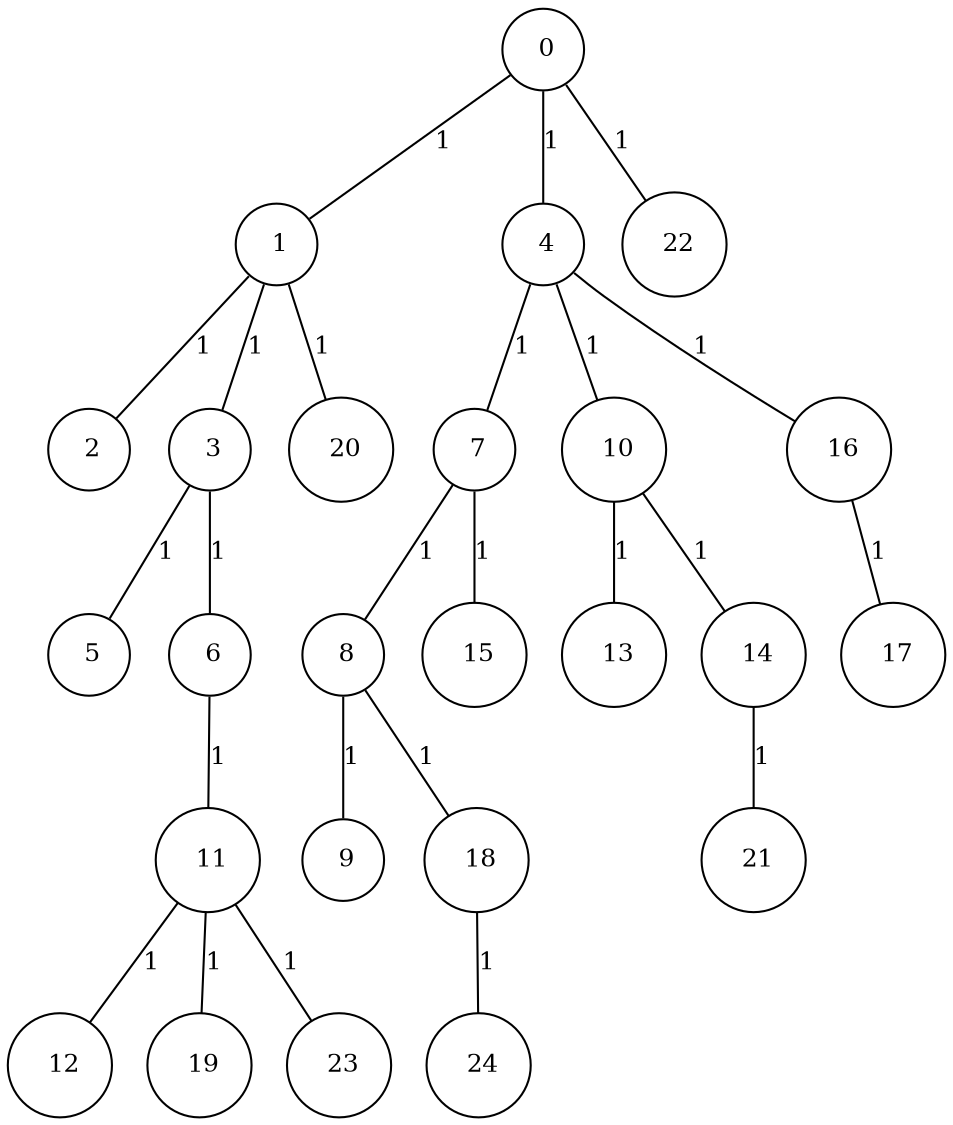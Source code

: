 graph G {
size="8.5,11;"
ratio = "expand;"
fixedsize="true;"
overlap="scale;"
node[shape=circle,width=.12,hight=.12,fontsize=12]
edge[fontsize=12]

0[label=" 0" color=black, pos="2.852489,0.4525136!"];
1[label=" 1" color=black, pos="0.69312075,2.5162919!"];
2[label=" 2" color=black, pos="0.52352563,2.0019048!"];
3[label=" 3" color=black, pos="2.8203435,1.1452224!"];
4[label=" 4" color=black, pos="0.52889036,0.39738594!"];
5[label=" 5" color=black, pos="1.0779195,0.1563072!"];
6[label=" 6" color=black, pos="0.84838038,0.99896344!"];
7[label=" 7" color=black, pos="0.086909351,0.91265967!"];
8[label=" 8" color=black, pos="2.133663,0.82210175!"];
9[label=" 9" color=black, pos="2.8441582,1.2135042!"];
10[label=" 10" color=black, pos="2.9270179,0.040923825!"];
11[label=" 11" color=black, pos="1.9290795,1.3318031!"];
12[label=" 12" color=black, pos="1.7876037,1.5883252!"];
13[label=" 13" color=black, pos="0.56278557,1.7393665!"];
14[label=" 14" color=black, pos="2.7095021,1.8569414!"];
15[label=" 15" color=black, pos="0.065607219,0.73580974!"];
16[label=" 16" color=black, pos="0.1347743,0.026053889!"];
17[label=" 17" color=black, pos="1.8963051,0.34661629!"];
18[label=" 18" color=black, pos="0.45496698,0.57068446!"];
19[label=" 19" color=black, pos="0.5736863,2.8420163!"];
20[label=" 20" color=black, pos="0.6316765,2.2268131!"];
21[label=" 21" color=black, pos="1.174974,2.605628!"];
22[label=" 22" color=black, pos="2.7045096,1.6808874!"];
23[label=" 23" color=black, pos="0.2321704,2.969387!"];
24[label=" 24" color=black, pos="2.9746087,0.34587718!"];
0--1[label="1"]
0--4[label="1"]
0--22[label="1"]
1--2[label="1"]
1--3[label="1"]
1--20[label="1"]
3--5[label="1"]
3--6[label="1"]
4--7[label="1"]
4--10[label="1"]
4--16[label="1"]
6--11[label="1"]
7--8[label="1"]
7--15[label="1"]
8--9[label="1"]
8--18[label="1"]
10--13[label="1"]
10--14[label="1"]
11--12[label="1"]
11--19[label="1"]
11--23[label="1"]
14--21[label="1"]
16--17[label="1"]
18--24[label="1"]

}
